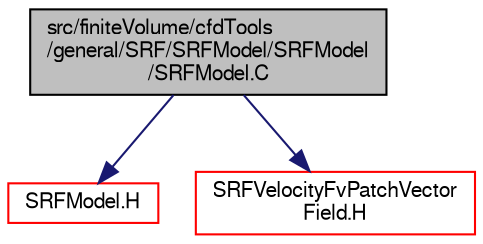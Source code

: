digraph "src/finiteVolume/cfdTools/general/SRF/SRFModel/SRFModel/SRFModel.C"
{
  bgcolor="transparent";
  edge [fontname="FreeSans",fontsize="10",labelfontname="FreeSans",labelfontsize="10"];
  node [fontname="FreeSans",fontsize="10",shape=record];
  Node0 [label="src/finiteVolume/cfdTools\l/general/SRF/SRFModel/SRFModel\l/SRFModel.C",height=0.2,width=0.4,color="black", fillcolor="grey75", style="filled", fontcolor="black"];
  Node0 -> Node1 [color="midnightblue",fontsize="10",style="solid",fontname="FreeSans"];
  Node1 [label="SRFModel.H",height=0.2,width=0.4,color="red",URL="$a01376.html"];
  Node0 -> Node301 [color="midnightblue",fontsize="10",style="solid",fontname="FreeSans"];
  Node301 [label="SRFVelocityFvPatchVector\lField.H",height=0.2,width=0.4,color="red",URL="$a01364.html"];
}
